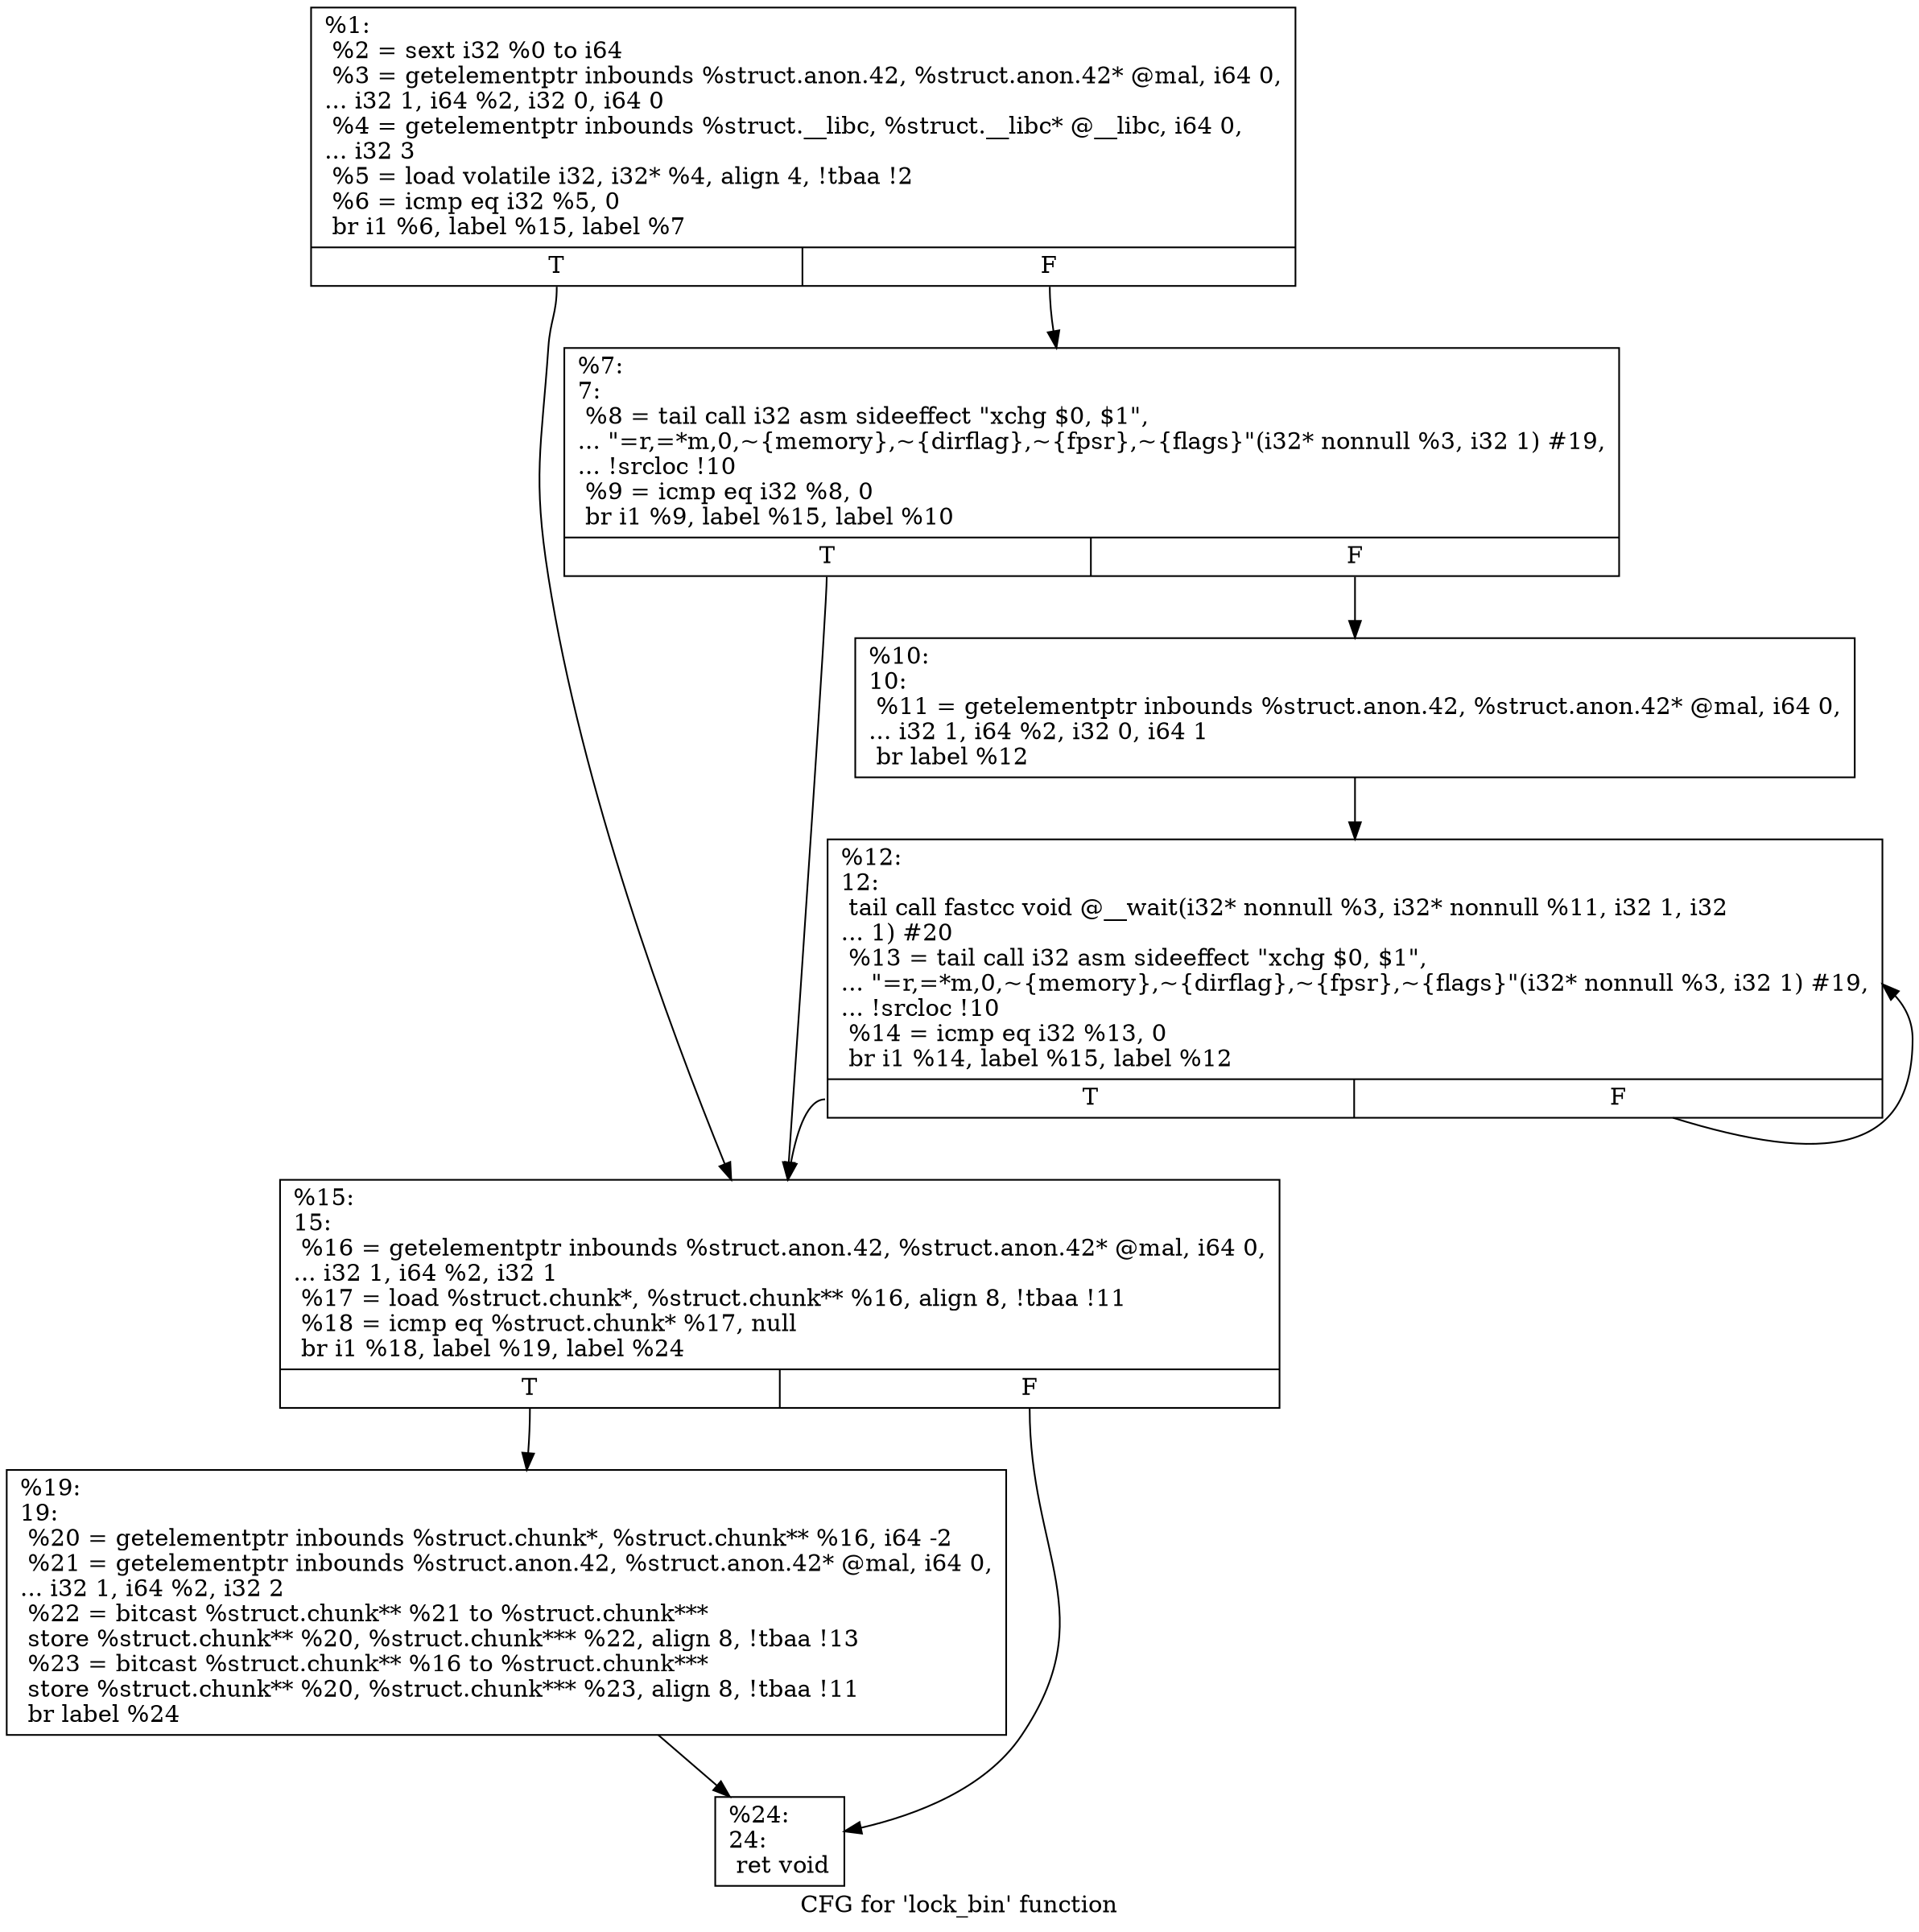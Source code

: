 digraph "CFG for 'lock_bin' function" {
	label="CFG for 'lock_bin' function";

	Node0x1eff300 [shape=record,label="{%1:\l  %2 = sext i32 %0 to i64\l  %3 = getelementptr inbounds %struct.anon.42, %struct.anon.42* @mal, i64 0,\l... i32 1, i64 %2, i32 0, i64 0\l  %4 = getelementptr inbounds %struct.__libc, %struct.__libc* @__libc, i64 0,\l... i32 3\l  %5 = load volatile i32, i32* %4, align 4, !tbaa !2\l  %6 = icmp eq i32 %5, 0\l  br i1 %6, label %15, label %7\l|{<s0>T|<s1>F}}"];
	Node0x1eff300:s0 -> Node0x1eff580;
	Node0x1eff300:s1 -> Node0x1eff490;
	Node0x1eff490 [shape=record,label="{%7:\l7:                                                \l  %8 = tail call i32 asm sideeffect \"xchg $0, $1\",\l... \"=r,=*m,0,~\{memory\},~\{dirflag\},~\{fpsr\},~\{flags\}\"(i32* nonnull %3, i32 1) #19,\l... !srcloc !10\l  %9 = icmp eq i32 %8, 0\l  br i1 %9, label %15, label %10\l|{<s0>T|<s1>F}}"];
	Node0x1eff490:s0 -> Node0x1eff580;
	Node0x1eff490:s1 -> Node0x1eff4e0;
	Node0x1eff4e0 [shape=record,label="{%10:\l10:                                               \l  %11 = getelementptr inbounds %struct.anon.42, %struct.anon.42* @mal, i64 0,\l... i32 1, i64 %2, i32 0, i64 1\l  br label %12\l}"];
	Node0x1eff4e0 -> Node0x1eff530;
	Node0x1eff530 [shape=record,label="{%12:\l12:                                               \l  tail call fastcc void @__wait(i32* nonnull %3, i32* nonnull %11, i32 1, i32\l... 1) #20\l  %13 = tail call i32 asm sideeffect \"xchg $0, $1\",\l... \"=r,=*m,0,~\{memory\},~\{dirflag\},~\{fpsr\},~\{flags\}\"(i32* nonnull %3, i32 1) #19,\l... !srcloc !10\l  %14 = icmp eq i32 %13, 0\l  br i1 %14, label %15, label %12\l|{<s0>T|<s1>F}}"];
	Node0x1eff530:s0 -> Node0x1eff580;
	Node0x1eff530:s1 -> Node0x1eff530;
	Node0x1eff580 [shape=record,label="{%15:\l15:                                               \l  %16 = getelementptr inbounds %struct.anon.42, %struct.anon.42* @mal, i64 0,\l... i32 1, i64 %2, i32 1\l  %17 = load %struct.chunk*, %struct.chunk** %16, align 8, !tbaa !11\l  %18 = icmp eq %struct.chunk* %17, null\l  br i1 %18, label %19, label %24\l|{<s0>T|<s1>F}}"];
	Node0x1eff580:s0 -> Node0x1eff5d0;
	Node0x1eff580:s1 -> Node0x1eff620;
	Node0x1eff5d0 [shape=record,label="{%19:\l19:                                               \l  %20 = getelementptr inbounds %struct.chunk*, %struct.chunk** %16, i64 -2\l  %21 = getelementptr inbounds %struct.anon.42, %struct.anon.42* @mal, i64 0,\l... i32 1, i64 %2, i32 2\l  %22 = bitcast %struct.chunk** %21 to %struct.chunk***\l  store %struct.chunk** %20, %struct.chunk*** %22, align 8, !tbaa !13\l  %23 = bitcast %struct.chunk** %16 to %struct.chunk***\l  store %struct.chunk** %20, %struct.chunk*** %23, align 8, !tbaa !11\l  br label %24\l}"];
	Node0x1eff5d0 -> Node0x1eff620;
	Node0x1eff620 [shape=record,label="{%24:\l24:                                               \l  ret void\l}"];
}
